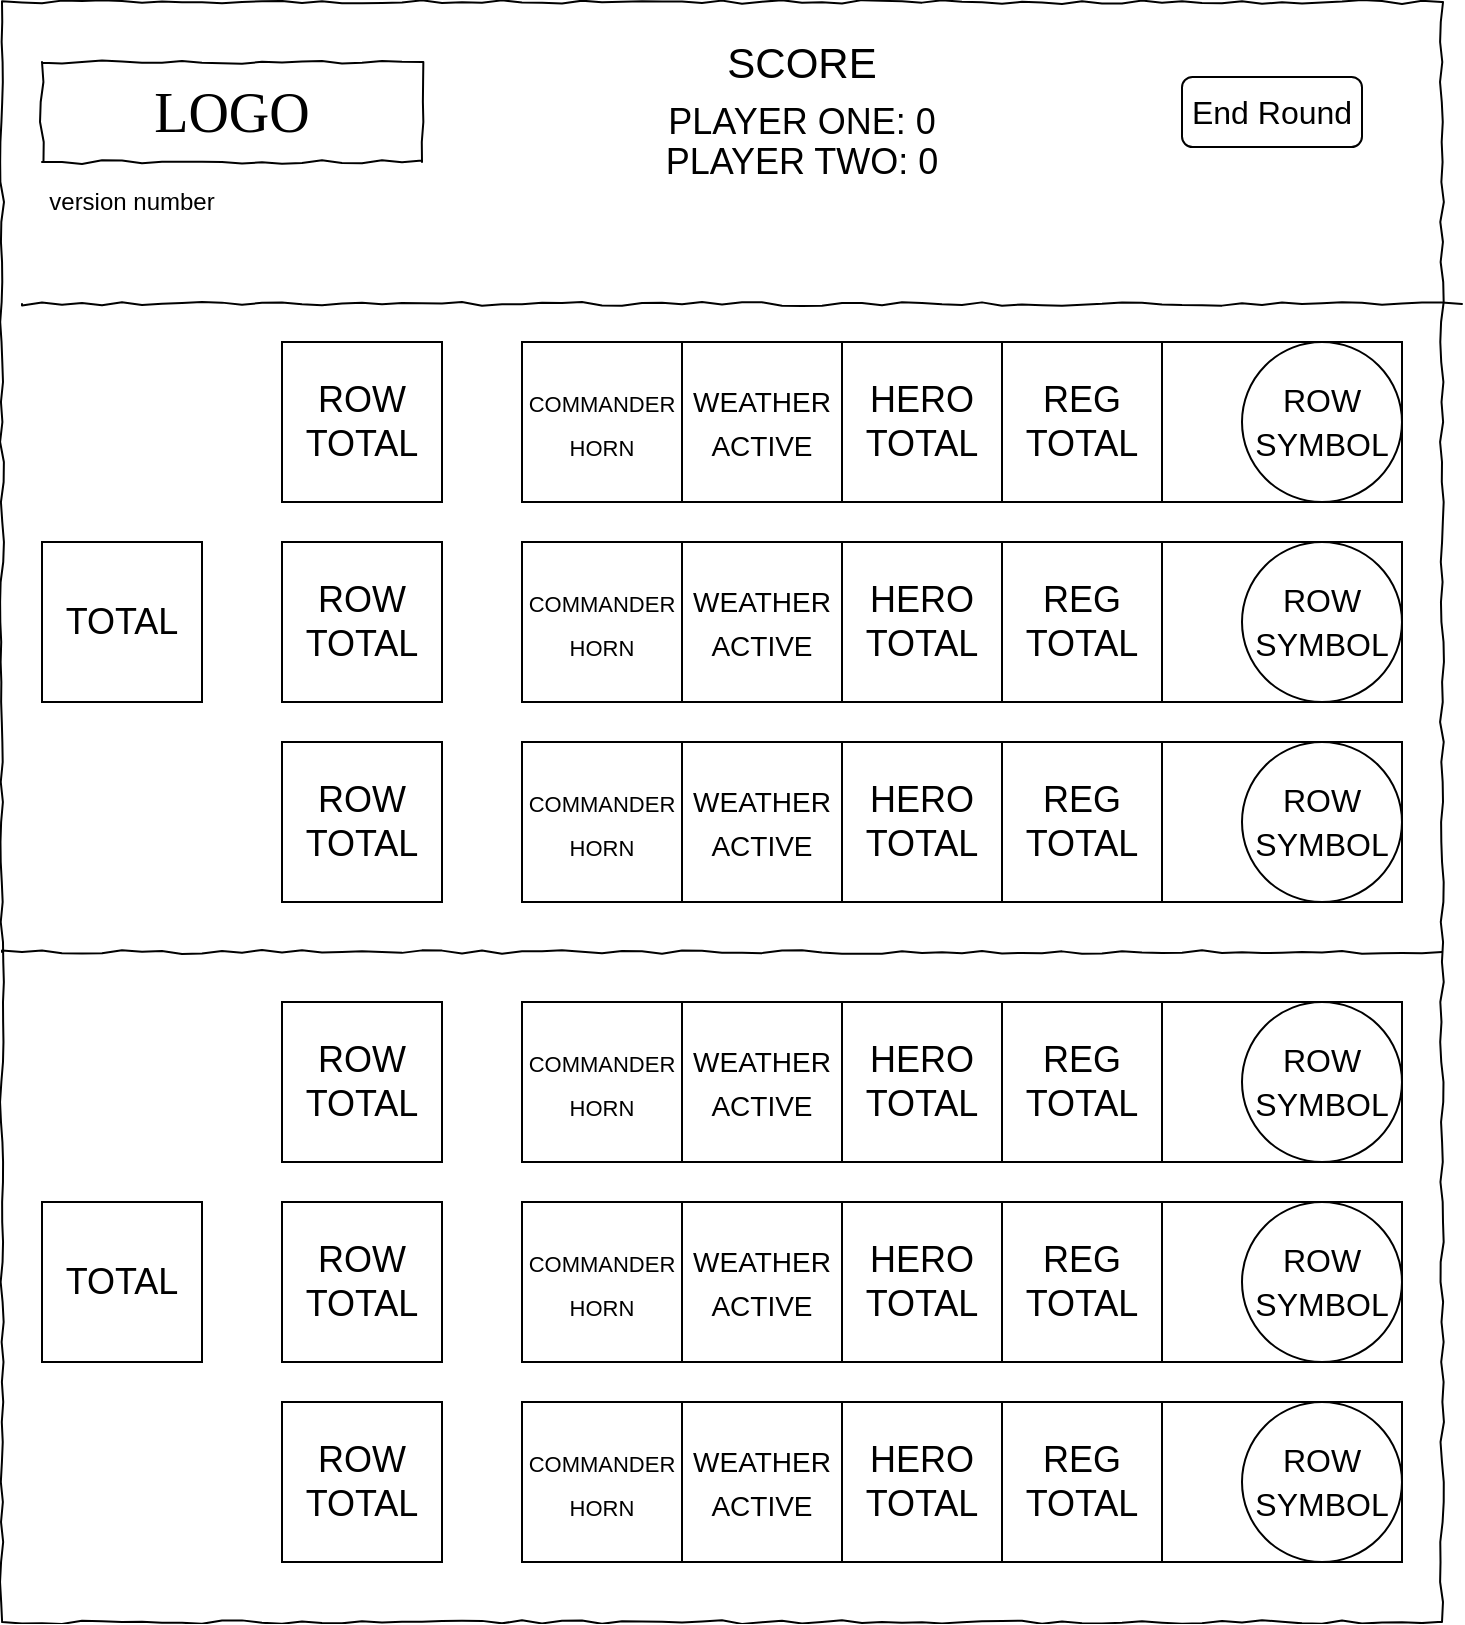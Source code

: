 <mxfile version="13.6.10" type="github">
  <diagram name="Page-1" id="03018318-947c-dd8e-b7a3-06fadd420f32">
    <mxGraphModel dx="1185" dy="662" grid="1" gridSize="10" guides="1" tooltips="1" connect="1" arrows="1" fold="1" page="1" pageScale="1" pageWidth="1100" pageHeight="850" background="#ffffff" math="0" shadow="0">
      <root>
        <mxCell id="0" />
        <mxCell id="1" parent="0" />
        <mxCell id="677b7b8949515195-1" value="" style="whiteSpace=wrap;html=1;rounded=0;shadow=0;labelBackgroundColor=none;strokeColor=#000000;strokeWidth=1;fillColor=none;fontFamily=Verdana;fontSize=12;fontColor=#000000;align=center;comic=1;" parent="1" vertex="1">
          <mxGeometry x="20" y="30" width="720" height="810" as="geometry" />
        </mxCell>
        <mxCell id="677b7b8949515195-2" value="LOGO" style="whiteSpace=wrap;html=1;rounded=0;shadow=0;labelBackgroundColor=none;strokeWidth=1;fontFamily=Verdana;fontSize=28;align=center;comic=1;" parent="1" vertex="1">
          <mxGeometry x="40" y="60" width="190" height="50" as="geometry" />
        </mxCell>
        <mxCell id="677b7b8949515195-9" value="" style="line;strokeWidth=1;html=1;rounded=0;shadow=0;labelBackgroundColor=none;fillColor=none;fontFamily=Verdana;fontSize=14;fontColor=#000000;align=center;comic=1;" parent="1" vertex="1">
          <mxGeometry x="30" y="176" width="720" height="10" as="geometry" />
        </mxCell>
        <mxCell id="R3c_TP9UUFSL7T_W99-w-1" value="version number" style="text;html=1;strokeColor=none;fillColor=none;align=center;verticalAlign=middle;whiteSpace=wrap;rounded=0;" vertex="1" parent="1">
          <mxGeometry x="40" y="120" width="90" height="20" as="geometry" />
        </mxCell>
        <mxCell id="R3c_TP9UUFSL7T_W99-w-3" value="" style="rounded=0;whiteSpace=wrap;html=1;fontSize=18;" vertex="1" parent="1">
          <mxGeometry x="280" y="200" width="440" height="80" as="geometry" />
        </mxCell>
        <mxCell id="R3c_TP9UUFSL7T_W99-w-4" value="&lt;font style=&quot;font-size: 16px&quot;&gt;ROW SYMBOL&lt;/font&gt;" style="ellipse;whiteSpace=wrap;html=1;aspect=fixed;fontSize=18;" vertex="1" parent="1">
          <mxGeometry x="640" y="200" width="80" height="80" as="geometry" />
        </mxCell>
        <mxCell id="R3c_TP9UUFSL7T_W99-w-5" value="&lt;font style=&quot;font-size: 11px&quot;&gt;COMMANDER HORN&lt;/font&gt;" style="whiteSpace=wrap;html=1;aspect=fixed;fontSize=18;" vertex="1" parent="1">
          <mxGeometry x="280" y="200" width="80" height="80" as="geometry" />
        </mxCell>
        <mxCell id="R3c_TP9UUFSL7T_W99-w-6" value="ROW TOTAL" style="whiteSpace=wrap;html=1;aspect=fixed;fontSize=18;" vertex="1" parent="1">
          <mxGeometry x="160" y="200" width="80" height="80" as="geometry" />
        </mxCell>
        <mxCell id="R3c_TP9UUFSL7T_W99-w-7" value="&lt;font style=&quot;font-size: 14px&quot;&gt;WEATHER ACTIVE&lt;/font&gt;" style="whiteSpace=wrap;html=1;aspect=fixed;fontSize=18;" vertex="1" parent="1">
          <mxGeometry x="360" y="200" width="80" height="80" as="geometry" />
        </mxCell>
        <mxCell id="R3c_TP9UUFSL7T_W99-w-8" value="HERO TOTAL" style="whiteSpace=wrap;html=1;aspect=fixed;fontSize=18;" vertex="1" parent="1">
          <mxGeometry x="440" y="200" width="80" height="80" as="geometry" />
        </mxCell>
        <mxCell id="R3c_TP9UUFSL7T_W99-w-9" value="REG TOTAL" style="whiteSpace=wrap;html=1;aspect=fixed;fontSize=18;" vertex="1" parent="1">
          <mxGeometry x="520" y="200" width="80" height="80" as="geometry" />
        </mxCell>
        <mxCell id="R3c_TP9UUFSL7T_W99-w-10" value="" style="rounded=0;whiteSpace=wrap;html=1;fontSize=18;" vertex="1" parent="1">
          <mxGeometry x="280" y="300" width="440" height="80" as="geometry" />
        </mxCell>
        <mxCell id="R3c_TP9UUFSL7T_W99-w-11" value="&lt;font style=&quot;font-size: 16px&quot;&gt;ROW SYMBOL&lt;/font&gt;" style="ellipse;whiteSpace=wrap;html=1;aspect=fixed;fontSize=18;" vertex="1" parent="1">
          <mxGeometry x="640" y="300" width="80" height="80" as="geometry" />
        </mxCell>
        <mxCell id="R3c_TP9UUFSL7T_W99-w-12" value="&lt;font style=&quot;font-size: 11px&quot;&gt;COMMANDER HORN&lt;/font&gt;" style="whiteSpace=wrap;html=1;aspect=fixed;fontSize=18;" vertex="1" parent="1">
          <mxGeometry x="280" y="300" width="80" height="80" as="geometry" />
        </mxCell>
        <mxCell id="R3c_TP9UUFSL7T_W99-w-13" value="ROW TOTAL" style="whiteSpace=wrap;html=1;aspect=fixed;fontSize=18;" vertex="1" parent="1">
          <mxGeometry x="160" y="300" width="80" height="80" as="geometry" />
        </mxCell>
        <mxCell id="R3c_TP9UUFSL7T_W99-w-14" value="&lt;span style=&quot;font-size: 14px&quot;&gt;WEATHER ACTIVE&lt;/span&gt;" style="whiteSpace=wrap;html=1;aspect=fixed;fontSize=18;" vertex="1" parent="1">
          <mxGeometry x="360" y="300" width="80" height="80" as="geometry" />
        </mxCell>
        <mxCell id="R3c_TP9UUFSL7T_W99-w-15" value="HERO TOTAL" style="whiteSpace=wrap;html=1;aspect=fixed;fontSize=18;" vertex="1" parent="1">
          <mxGeometry x="440" y="300" width="80" height="80" as="geometry" />
        </mxCell>
        <mxCell id="R3c_TP9UUFSL7T_W99-w-16" value="REG TOTAL" style="whiteSpace=wrap;html=1;aspect=fixed;fontSize=18;" vertex="1" parent="1">
          <mxGeometry x="520" y="300" width="80" height="80" as="geometry" />
        </mxCell>
        <mxCell id="R3c_TP9UUFSL7T_W99-w-17" value="" style="rounded=0;whiteSpace=wrap;html=1;fontSize=18;" vertex="1" parent="1">
          <mxGeometry x="280" y="400" width="440" height="80" as="geometry" />
        </mxCell>
        <mxCell id="R3c_TP9UUFSL7T_W99-w-18" value="&lt;font style=&quot;font-size: 16px&quot;&gt;ROW SYMBOL&lt;/font&gt;" style="ellipse;whiteSpace=wrap;html=1;aspect=fixed;fontSize=18;" vertex="1" parent="1">
          <mxGeometry x="640" y="400" width="80" height="80" as="geometry" />
        </mxCell>
        <mxCell id="R3c_TP9UUFSL7T_W99-w-19" value="&lt;font style=&quot;font-size: 11px&quot;&gt;COMMANDER HORN&lt;/font&gt;" style="whiteSpace=wrap;html=1;aspect=fixed;fontSize=18;" vertex="1" parent="1">
          <mxGeometry x="280" y="400" width="80" height="80" as="geometry" />
        </mxCell>
        <mxCell id="R3c_TP9UUFSL7T_W99-w-20" value="ROW TOTAL" style="whiteSpace=wrap;html=1;aspect=fixed;fontSize=18;" vertex="1" parent="1">
          <mxGeometry x="160" y="400" width="80" height="80" as="geometry" />
        </mxCell>
        <mxCell id="R3c_TP9UUFSL7T_W99-w-21" value="&lt;span style=&quot;font-size: 14px&quot;&gt;WEATHER ACTIVE&lt;/span&gt;" style="whiteSpace=wrap;html=1;aspect=fixed;fontSize=18;" vertex="1" parent="1">
          <mxGeometry x="360" y="400" width="80" height="80" as="geometry" />
        </mxCell>
        <mxCell id="R3c_TP9UUFSL7T_W99-w-22" value="HERO TOTAL" style="whiteSpace=wrap;html=1;aspect=fixed;fontSize=18;" vertex="1" parent="1">
          <mxGeometry x="440" y="400" width="80" height="80" as="geometry" />
        </mxCell>
        <mxCell id="R3c_TP9UUFSL7T_W99-w-23" value="REG TOTAL" style="whiteSpace=wrap;html=1;aspect=fixed;fontSize=18;" vertex="1" parent="1">
          <mxGeometry x="520" y="400" width="80" height="80" as="geometry" />
        </mxCell>
        <mxCell id="R3c_TP9UUFSL7T_W99-w-24" value="" style="rounded=0;whiteSpace=wrap;html=1;fontSize=18;" vertex="1" parent="1">
          <mxGeometry x="280" y="530" width="440" height="80" as="geometry" />
        </mxCell>
        <mxCell id="R3c_TP9UUFSL7T_W99-w-25" value="&lt;font style=&quot;font-size: 16px&quot;&gt;ROW SYMBOL&lt;/font&gt;" style="ellipse;whiteSpace=wrap;html=1;aspect=fixed;fontSize=18;" vertex="1" parent="1">
          <mxGeometry x="640" y="530" width="80" height="80" as="geometry" />
        </mxCell>
        <mxCell id="R3c_TP9UUFSL7T_W99-w-26" value="&lt;font style=&quot;font-size: 11px&quot;&gt;COMMANDER HORN&lt;/font&gt;" style="whiteSpace=wrap;html=1;aspect=fixed;fontSize=18;" vertex="1" parent="1">
          <mxGeometry x="280" y="530" width="80" height="80" as="geometry" />
        </mxCell>
        <mxCell id="R3c_TP9UUFSL7T_W99-w-27" value="ROW TOTAL" style="whiteSpace=wrap;html=1;aspect=fixed;fontSize=18;" vertex="1" parent="1">
          <mxGeometry x="160" y="530" width="80" height="80" as="geometry" />
        </mxCell>
        <mxCell id="R3c_TP9UUFSL7T_W99-w-28" value="&lt;span style=&quot;font-size: 14px&quot;&gt;WEATHER ACTIVE&lt;/span&gt;" style="whiteSpace=wrap;html=1;aspect=fixed;fontSize=18;" vertex="1" parent="1">
          <mxGeometry x="360" y="530" width="80" height="80" as="geometry" />
        </mxCell>
        <mxCell id="R3c_TP9UUFSL7T_W99-w-29" value="HERO TOTAL" style="whiteSpace=wrap;html=1;aspect=fixed;fontSize=18;" vertex="1" parent="1">
          <mxGeometry x="440" y="530" width="80" height="80" as="geometry" />
        </mxCell>
        <mxCell id="R3c_TP9UUFSL7T_W99-w-30" value="REG TOTAL" style="whiteSpace=wrap;html=1;aspect=fixed;fontSize=18;" vertex="1" parent="1">
          <mxGeometry x="520" y="530" width="80" height="80" as="geometry" />
        </mxCell>
        <mxCell id="R3c_TP9UUFSL7T_W99-w-31" value="" style="rounded=0;whiteSpace=wrap;html=1;fontSize=18;" vertex="1" parent="1">
          <mxGeometry x="280" y="630" width="440" height="80" as="geometry" />
        </mxCell>
        <mxCell id="R3c_TP9UUFSL7T_W99-w-32" value="&lt;font style=&quot;font-size: 16px&quot;&gt;ROW SYMBOL&lt;/font&gt;" style="ellipse;whiteSpace=wrap;html=1;aspect=fixed;fontSize=18;" vertex="1" parent="1">
          <mxGeometry x="640" y="630" width="80" height="80" as="geometry" />
        </mxCell>
        <mxCell id="R3c_TP9UUFSL7T_W99-w-33" value="&lt;font style=&quot;font-size: 11px&quot;&gt;COMMANDER HORN&lt;/font&gt;" style="whiteSpace=wrap;html=1;aspect=fixed;fontSize=18;" vertex="1" parent="1">
          <mxGeometry x="280" y="630" width="80" height="80" as="geometry" />
        </mxCell>
        <mxCell id="R3c_TP9UUFSL7T_W99-w-34" value="ROW TOTAL" style="whiteSpace=wrap;html=1;aspect=fixed;fontSize=18;" vertex="1" parent="1">
          <mxGeometry x="160" y="630" width="80" height="80" as="geometry" />
        </mxCell>
        <mxCell id="R3c_TP9UUFSL7T_W99-w-35" value="&lt;span style=&quot;font-size: 14px&quot;&gt;WEATHER ACTIVE&lt;/span&gt;" style="whiteSpace=wrap;html=1;aspect=fixed;fontSize=18;" vertex="1" parent="1">
          <mxGeometry x="360" y="630" width="80" height="80" as="geometry" />
        </mxCell>
        <mxCell id="R3c_TP9UUFSL7T_W99-w-36" value="HERO TOTAL" style="whiteSpace=wrap;html=1;aspect=fixed;fontSize=18;" vertex="1" parent="1">
          <mxGeometry x="440" y="630" width="80" height="80" as="geometry" />
        </mxCell>
        <mxCell id="R3c_TP9UUFSL7T_W99-w-37" value="REG TOTAL" style="whiteSpace=wrap;html=1;aspect=fixed;fontSize=18;" vertex="1" parent="1">
          <mxGeometry x="520" y="630" width="80" height="80" as="geometry" />
        </mxCell>
        <mxCell id="R3c_TP9UUFSL7T_W99-w-38" value="" style="rounded=0;whiteSpace=wrap;html=1;fontSize=18;" vertex="1" parent="1">
          <mxGeometry x="280" y="730" width="440" height="80" as="geometry" />
        </mxCell>
        <mxCell id="R3c_TP9UUFSL7T_W99-w-39" value="&lt;font style=&quot;font-size: 16px&quot;&gt;ROW SYMBOL&lt;/font&gt;" style="ellipse;whiteSpace=wrap;html=1;aspect=fixed;fontSize=18;" vertex="1" parent="1">
          <mxGeometry x="640" y="730" width="80" height="80" as="geometry" />
        </mxCell>
        <mxCell id="R3c_TP9UUFSL7T_W99-w-40" value="&lt;font style=&quot;font-size: 11px&quot;&gt;COMMANDER HORN&lt;/font&gt;" style="whiteSpace=wrap;html=1;aspect=fixed;fontSize=18;" vertex="1" parent="1">
          <mxGeometry x="280" y="730" width="80" height="80" as="geometry" />
        </mxCell>
        <mxCell id="R3c_TP9UUFSL7T_W99-w-41" value="ROW TOTAL" style="whiteSpace=wrap;html=1;aspect=fixed;fontSize=18;" vertex="1" parent="1">
          <mxGeometry x="160" y="730" width="80" height="80" as="geometry" />
        </mxCell>
        <mxCell id="R3c_TP9UUFSL7T_W99-w-42" value="&lt;span style=&quot;font-size: 14px&quot;&gt;WEATHER ACTIVE&lt;/span&gt;" style="whiteSpace=wrap;html=1;aspect=fixed;fontSize=18;" vertex="1" parent="1">
          <mxGeometry x="360" y="730" width="80" height="80" as="geometry" />
        </mxCell>
        <mxCell id="R3c_TP9UUFSL7T_W99-w-43" value="HERO TOTAL" style="whiteSpace=wrap;html=1;aspect=fixed;fontSize=18;" vertex="1" parent="1">
          <mxGeometry x="440" y="730" width="80" height="80" as="geometry" />
        </mxCell>
        <mxCell id="R3c_TP9UUFSL7T_W99-w-44" value="REG TOTAL" style="whiteSpace=wrap;html=1;aspect=fixed;fontSize=18;" vertex="1" parent="1">
          <mxGeometry x="520" y="730" width="80" height="80" as="geometry" />
        </mxCell>
        <mxCell id="R3c_TP9UUFSL7T_W99-w-46" value="" style="line;strokeWidth=1;html=1;rounded=0;shadow=0;labelBackgroundColor=none;fillColor=none;fontFamily=Verdana;fontSize=14;fontColor=#000000;align=center;comic=1;" vertex="1" parent="1">
          <mxGeometry x="20" y="500" width="720" height="10" as="geometry" />
        </mxCell>
        <mxCell id="R3c_TP9UUFSL7T_W99-w-47" value="TOTAL" style="whiteSpace=wrap;html=1;aspect=fixed;fontSize=18;" vertex="1" parent="1">
          <mxGeometry x="40" y="300" width="80" height="80" as="geometry" />
        </mxCell>
        <mxCell id="R3c_TP9UUFSL7T_W99-w-48" value="TOTAL" style="whiteSpace=wrap;html=1;aspect=fixed;fontSize=18;" vertex="1" parent="1">
          <mxGeometry x="40" y="630" width="80" height="80" as="geometry" />
        </mxCell>
        <mxCell id="R3c_TP9UUFSL7T_W99-w-49" value="&lt;font style=&quot;font-size: 16px&quot;&gt;End Round&lt;/font&gt;" style="rounded=1;whiteSpace=wrap;html=1;fontSize=18;" vertex="1" parent="1">
          <mxGeometry x="610" y="67.5" width="90" height="35" as="geometry" />
        </mxCell>
        <mxCell id="R3c_TP9UUFSL7T_W99-w-51" value="&lt;font style=&quot;font-size: 21px&quot;&gt;SCORE&lt;/font&gt;" style="text;html=1;strokeColor=none;fillColor=none;align=center;verticalAlign=middle;whiteSpace=wrap;rounded=0;fontSize=18;" vertex="1" parent="1">
          <mxGeometry x="400" y="50" width="40" height="20" as="geometry" />
        </mxCell>
        <mxCell id="R3c_TP9UUFSL7T_W99-w-52" value="PLAYER ONE: 0" style="text;html=1;strokeColor=none;fillColor=none;align=center;verticalAlign=middle;whiteSpace=wrap;rounded=0;fontSize=18;" vertex="1" parent="1">
          <mxGeometry x="350" y="80" width="140" height="20" as="geometry" />
        </mxCell>
        <mxCell id="R3c_TP9UUFSL7T_W99-w-53" value="PLAYER TWO: 0" style="text;html=1;strokeColor=none;fillColor=none;align=center;verticalAlign=middle;whiteSpace=wrap;rounded=0;fontSize=18;" vertex="1" parent="1">
          <mxGeometry x="350" y="100" width="140" height="20" as="geometry" />
        </mxCell>
      </root>
    </mxGraphModel>
  </diagram>
</mxfile>
